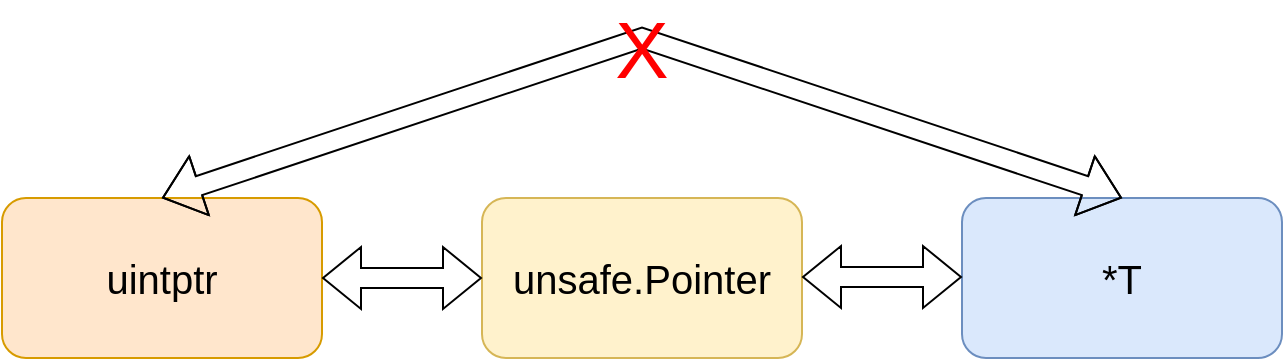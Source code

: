 <mxfile version="15.5.4" type="embed"><diagram id="Zy89S-8wVtksZ2xb23us" name="第 1 页"><mxGraphModel dx="1621" dy="1199" grid="1" gridSize="10" guides="1" tooltips="1" connect="1" arrows="1" fold="1" page="1" pageScale="1" pageWidth="2336" pageHeight="1654" math="0" shadow="0"><root><mxCell id="0"/><mxCell id="1" parent="0"/><mxCell id="25qxJztXr9IiYX6inyZA-1" value="&lt;font style=&quot;font-size: 20px&quot;&gt;unsafe.Pointer&lt;/font&gt;" style="rounded=1;whiteSpace=wrap;html=1;fillColor=#fff2cc;strokeColor=#d6b656;" parent="1" vertex="1"><mxGeometry x="440" y="120" width="160" height="80" as="geometry"/></mxCell><mxCell id="2" value="&lt;font style=&quot;font-size: 20px&quot;&gt;*T&lt;br&gt;&lt;/font&gt;" style="rounded=1;whiteSpace=wrap;html=1;fillColor=#dae8fc;strokeColor=#6c8ebf;" vertex="1" parent="1"><mxGeometry x="680" y="120" width="160" height="80" as="geometry"/></mxCell><mxCell id="3" value="&lt;font style=&quot;font-size: 20px&quot;&gt;uintptr&lt;/font&gt;" style="rounded=1;whiteSpace=wrap;html=1;fillColor=#ffe6cc;strokeColor=#d79b00;" vertex="1" parent="1"><mxGeometry x="200" y="120" width="160" height="80" as="geometry"/></mxCell><mxCell id="4" value="" style="shape=flexArrow;endArrow=classic;startArrow=classic;html=1;rounded=0;fontSize=20;exitX=1;exitY=0.5;exitDx=0;exitDy=0;entryX=0;entryY=0.5;entryDx=0;entryDy=0;" edge="1" parent="1" source="3" target="25qxJztXr9IiYX6inyZA-1"><mxGeometry width="100" height="100" relative="1" as="geometry"><mxPoint x="770" y="650" as="sourcePoint"/><mxPoint x="870" y="550" as="targetPoint"/></mxGeometry></mxCell><mxCell id="5" value="" style="shape=flexArrow;endArrow=classic;startArrow=classic;html=1;rounded=0;fontSize=20;exitX=1;exitY=0.5;exitDx=0;exitDy=0;entryX=0;entryY=0.5;entryDx=0;entryDy=0;" edge="1" parent="1"><mxGeometry width="100" height="100" relative="1" as="geometry"><mxPoint x="600" y="159.5" as="sourcePoint"/><mxPoint x="680" y="159.5" as="targetPoint"/></mxGeometry></mxCell><mxCell id="6" value="" style="shape=flexArrow;endArrow=classic;startArrow=classic;html=1;rounded=0;fontSize=20;exitX=0.5;exitY=0;exitDx=0;exitDy=0;entryX=0.5;entryY=0;entryDx=0;entryDy=0;" edge="1" parent="1" source="3" target="2"><mxGeometry width="100" height="100" relative="1" as="geometry"><mxPoint x="770" y="650" as="sourcePoint"/><mxPoint x="870" y="550" as="targetPoint"/><Array as="points"><mxPoint x="520" y="40"/></Array></mxGeometry></mxCell><mxCell id="7" value="&lt;font style=&quot;font-size: 40px&quot; color=&quot;#ff0000&quot;&gt;X&lt;/font&gt;" style="text;html=1;strokeColor=none;fillColor=none;align=center;verticalAlign=middle;whiteSpace=wrap;rounded=0;fontSize=20;" vertex="1" parent="1"><mxGeometry x="490" y="30" width="60" height="30" as="geometry"/></mxCell></root></mxGraphModel></diagram></mxfile>